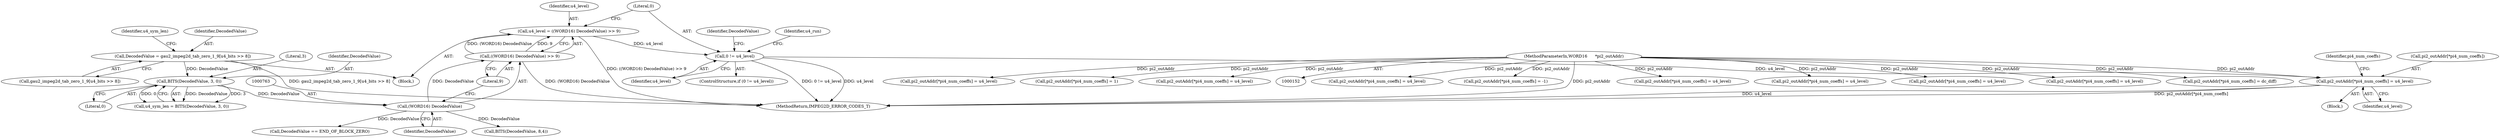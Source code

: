 digraph "0_Android_8b4ed5a23175b7ffa56eea4678db7287f825e985@array" {
"1000794" [label="(Call,pi2_outAddr[*pi4_num_coeffs] = u4_level)"];
"1000767" [label="(Call,0 != u4_level)"];
"1000759" [label="(Call,u4_level = ((WORD16) DecodedValue) >> 9)"];
"1000761" [label="(Call,((WORD16) DecodedValue) >> 9)"];
"1000762" [label="(Call,(WORD16) DecodedValue)"];
"1000755" [label="(Call,BITS(DecodedValue, 3, 0))"];
"1000746" [label="(Call,DecodedValue = gau2_impeg2d_tab_zero_1_9[u4_bits >> 8])"];
"1000154" [label="(MethodParameterIn,WORD16      *pi2_outAddr)"];
"1000759" [label="(Call,u4_level = ((WORD16) DecodedValue) >> 9)"];
"1000757" [label="(Literal,3)"];
"1000754" [label="(Identifier,u4_sym_len)"];
"1000762" [label="(Call,(WORD16) DecodedValue)"];
"1000770" [label="(Block,)"];
"1000761" [label="(Call,((WORD16) DecodedValue) >> 9)"];
"1000636" [label="(Call,pi2_outAddr[*pi4_num_coeffs] = u4_level)"];
"1000755" [label="(Call,BITS(DecodedValue, 3, 0))"];
"1000347" [label="(Call,pi2_outAddr[*pi4_num_coeffs] = -1)"];
"1000768" [label="(Literal,0)"];
"1000766" [label="(ControlStructure,if (0 != u4_level))"];
"1000748" [label="(Call,gau2_impeg2d_tab_zero_1_9[u4_bits >> 8])"];
"1000807" [label="(Identifier,DecodedValue)"];
"1000795" [label="(Call,pi2_outAddr[*pi4_num_coeffs])"];
"1000760" [label="(Identifier,u4_level)"];
"1001064" [label="(MethodReturn,IMPEG2D_ERROR_CODES_T)"];
"1000706" [label="(Call,pi2_outAddr[*pi4_num_coeffs] = u4_level)"];
"1000802" [label="(Identifier,pi4_num_coeffs)"];
"1000747" [label="(Identifier,DecodedValue)"];
"1000950" [label="(Call,pi2_outAddr[*pi4_num_coeffs] = u4_level)"];
"1000806" [label="(Call,DecodedValue == END_OF_BLOCK_ZERO)"];
"1001020" [label="(Call,pi2_outAddr[*pi4_num_coeffs] = u4_level)"];
"1000799" [label="(Identifier,u4_level)"];
"1000794" [label="(Call,pi2_outAddr[*pi4_num_coeffs] = u4_level)"];
"1000767" [label="(Call,0 != u4_level)"];
"1000740" [label="(Block,)"];
"1000758" [label="(Literal,0)"];
"1000467" [label="(Call,pi2_outAddr[*pi4_num_coeffs] = u4_level)"];
"1000756" [label="(Identifier,DecodedValue)"];
"1000303" [label="(Call,pi2_outAddr[*pi4_num_coeffs] = dc_diff)"];
"1000769" [label="(Identifier,u4_level)"];
"1000891" [label="(Call,pi2_outAddr[*pi4_num_coeffs] = u4_level)"];
"1000764" [label="(Identifier,DecodedValue)"];
"1000773" [label="(Call,BITS(DecodedValue, 8,4))"];
"1000356" [label="(Call,pi2_outAddr[*pi4_num_coeffs] = 1)"];
"1000765" [label="(Literal,9)"];
"1000753" [label="(Call,u4_sym_len = BITS(DecodedValue, 3, 0))"];
"1000772" [label="(Identifier,u4_run)"];
"1000154" [label="(MethodParameterIn,WORD16      *pi2_outAddr)"];
"1000746" [label="(Call,DecodedValue = gau2_impeg2d_tab_zero_1_9[u4_bits >> 8])"];
"1000577" [label="(Call,pi2_outAddr[*pi4_num_coeffs] = u4_level)"];
"1000794" -> "1000770"  [label="AST: "];
"1000794" -> "1000799"  [label="CFG: "];
"1000795" -> "1000794"  [label="AST: "];
"1000799" -> "1000794"  [label="AST: "];
"1000802" -> "1000794"  [label="CFG: "];
"1000794" -> "1001064"  [label="DDG: pi2_outAddr[*pi4_num_coeffs]"];
"1000794" -> "1001064"  [label="DDG: u4_level"];
"1000767" -> "1000794"  [label="DDG: u4_level"];
"1000154" -> "1000794"  [label="DDG: pi2_outAddr"];
"1000767" -> "1000766"  [label="AST: "];
"1000767" -> "1000769"  [label="CFG: "];
"1000768" -> "1000767"  [label="AST: "];
"1000769" -> "1000767"  [label="AST: "];
"1000772" -> "1000767"  [label="CFG: "];
"1000807" -> "1000767"  [label="CFG: "];
"1000767" -> "1001064"  [label="DDG: 0 != u4_level"];
"1000767" -> "1001064"  [label="DDG: u4_level"];
"1000759" -> "1000767"  [label="DDG: u4_level"];
"1000759" -> "1000740"  [label="AST: "];
"1000759" -> "1000761"  [label="CFG: "];
"1000760" -> "1000759"  [label="AST: "];
"1000761" -> "1000759"  [label="AST: "];
"1000768" -> "1000759"  [label="CFG: "];
"1000759" -> "1001064"  [label="DDG: ((WORD16) DecodedValue) >> 9"];
"1000761" -> "1000759"  [label="DDG: (WORD16) DecodedValue"];
"1000761" -> "1000759"  [label="DDG: 9"];
"1000761" -> "1000765"  [label="CFG: "];
"1000762" -> "1000761"  [label="AST: "];
"1000765" -> "1000761"  [label="AST: "];
"1000761" -> "1001064"  [label="DDG: (WORD16) DecodedValue"];
"1000762" -> "1000761"  [label="DDG: DecodedValue"];
"1000762" -> "1000764"  [label="CFG: "];
"1000763" -> "1000762"  [label="AST: "];
"1000764" -> "1000762"  [label="AST: "];
"1000765" -> "1000762"  [label="CFG: "];
"1000755" -> "1000762"  [label="DDG: DecodedValue"];
"1000762" -> "1000773"  [label="DDG: DecodedValue"];
"1000762" -> "1000806"  [label="DDG: DecodedValue"];
"1000755" -> "1000753"  [label="AST: "];
"1000755" -> "1000758"  [label="CFG: "];
"1000756" -> "1000755"  [label="AST: "];
"1000757" -> "1000755"  [label="AST: "];
"1000758" -> "1000755"  [label="AST: "];
"1000753" -> "1000755"  [label="CFG: "];
"1000755" -> "1000753"  [label="DDG: DecodedValue"];
"1000755" -> "1000753"  [label="DDG: 3"];
"1000755" -> "1000753"  [label="DDG: 0"];
"1000746" -> "1000755"  [label="DDG: DecodedValue"];
"1000746" -> "1000740"  [label="AST: "];
"1000746" -> "1000748"  [label="CFG: "];
"1000747" -> "1000746"  [label="AST: "];
"1000748" -> "1000746"  [label="AST: "];
"1000754" -> "1000746"  [label="CFG: "];
"1000746" -> "1001064"  [label="DDG: gau2_impeg2d_tab_zero_1_9[u4_bits >> 8]"];
"1000154" -> "1000152"  [label="AST: "];
"1000154" -> "1001064"  [label="DDG: pi2_outAddr"];
"1000154" -> "1000303"  [label="DDG: pi2_outAddr"];
"1000154" -> "1000347"  [label="DDG: pi2_outAddr"];
"1000154" -> "1000356"  [label="DDG: pi2_outAddr"];
"1000154" -> "1000467"  [label="DDG: pi2_outAddr"];
"1000154" -> "1000577"  [label="DDG: pi2_outAddr"];
"1000154" -> "1000636"  [label="DDG: pi2_outAddr"];
"1000154" -> "1000706"  [label="DDG: pi2_outAddr"];
"1000154" -> "1000891"  [label="DDG: pi2_outAddr"];
"1000154" -> "1000950"  [label="DDG: pi2_outAddr"];
"1000154" -> "1001020"  [label="DDG: pi2_outAddr"];
}
